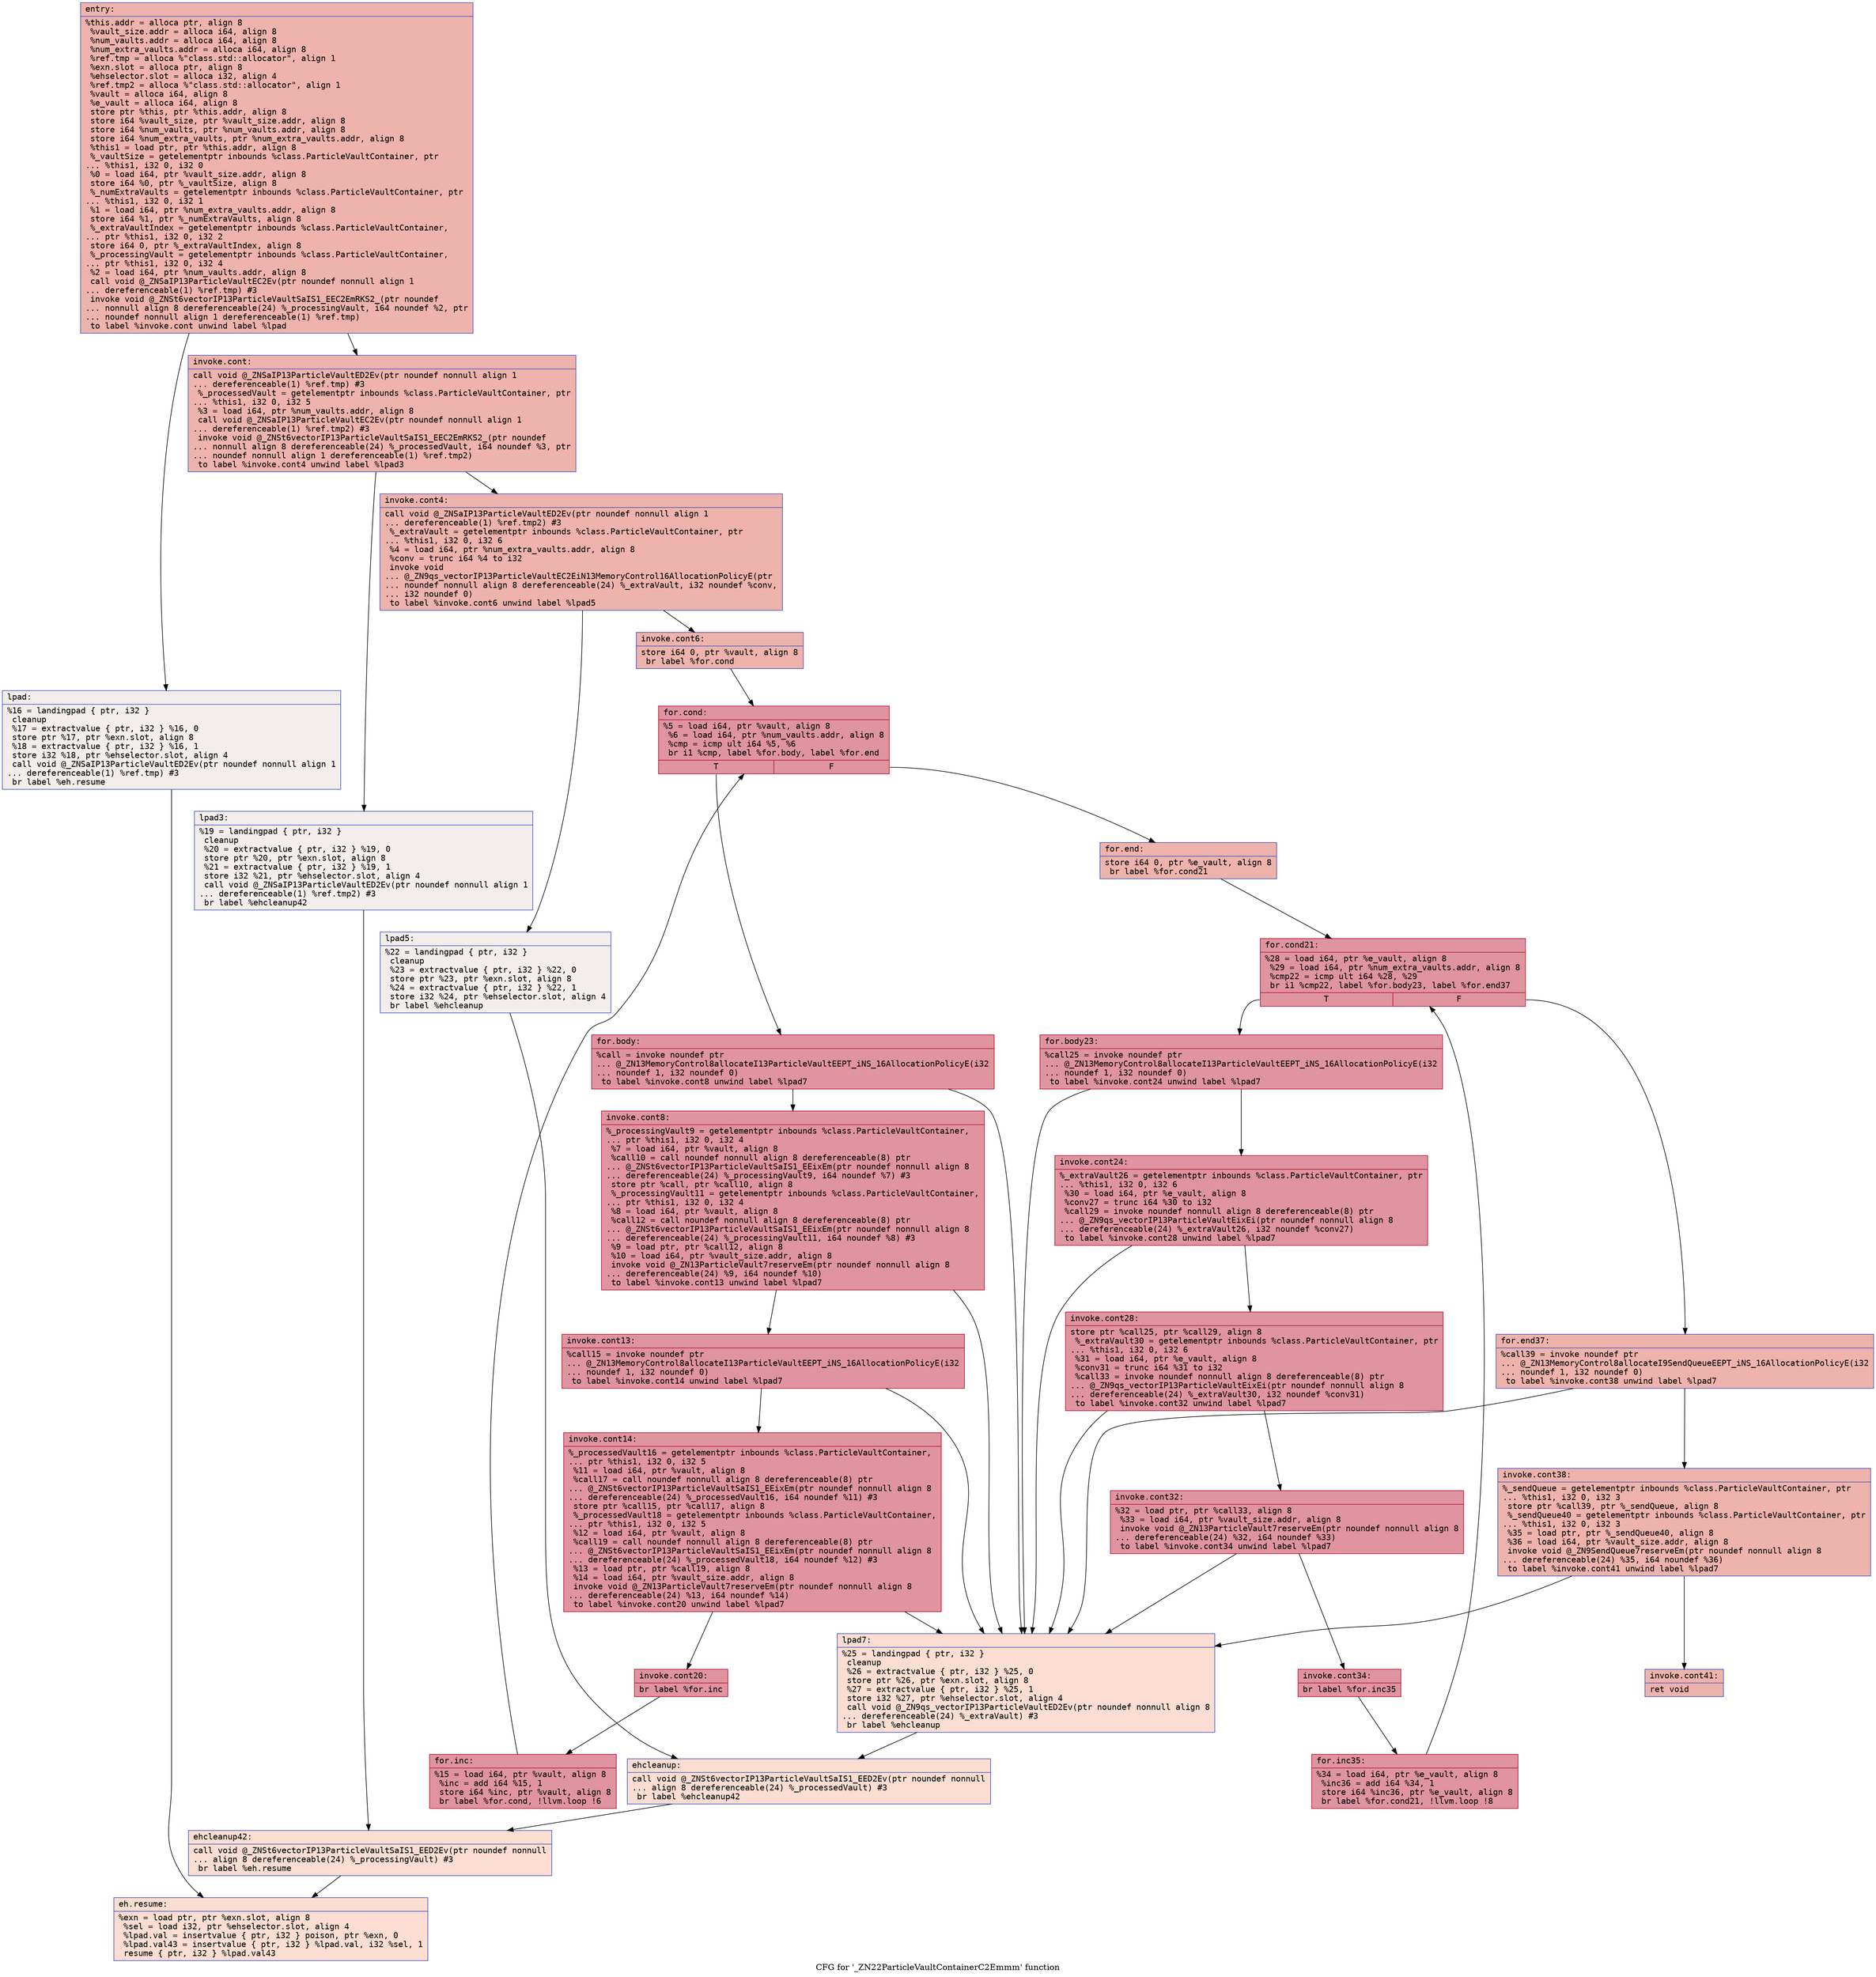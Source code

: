 digraph "CFG for '_ZN22ParticleVaultContainerC2Emmm' function" {
	label="CFG for '_ZN22ParticleVaultContainerC2Emmm' function";

	Node0x5590710d7650 [shape=record,color="#3d50c3ff", style=filled, fillcolor="#d6524470" fontname="Courier",label="{entry:\l|  %this.addr = alloca ptr, align 8\l  %vault_size.addr = alloca i64, align 8\l  %num_vaults.addr = alloca i64, align 8\l  %num_extra_vaults.addr = alloca i64, align 8\l  %ref.tmp = alloca %\"class.std::allocator\", align 1\l  %exn.slot = alloca ptr, align 8\l  %ehselector.slot = alloca i32, align 4\l  %ref.tmp2 = alloca %\"class.std::allocator\", align 1\l  %vault = alloca i64, align 8\l  %e_vault = alloca i64, align 8\l  store ptr %this, ptr %this.addr, align 8\l  store i64 %vault_size, ptr %vault_size.addr, align 8\l  store i64 %num_vaults, ptr %num_vaults.addr, align 8\l  store i64 %num_extra_vaults, ptr %num_extra_vaults.addr, align 8\l  %this1 = load ptr, ptr %this.addr, align 8\l  %_vaultSize = getelementptr inbounds %class.ParticleVaultContainer, ptr\l... %this1, i32 0, i32 0\l  %0 = load i64, ptr %vault_size.addr, align 8\l  store i64 %0, ptr %_vaultSize, align 8\l  %_numExtraVaults = getelementptr inbounds %class.ParticleVaultContainer, ptr\l... %this1, i32 0, i32 1\l  %1 = load i64, ptr %num_extra_vaults.addr, align 8\l  store i64 %1, ptr %_numExtraVaults, align 8\l  %_extraVaultIndex = getelementptr inbounds %class.ParticleVaultContainer,\l... ptr %this1, i32 0, i32 2\l  store i64 0, ptr %_extraVaultIndex, align 8\l  %_processingVault = getelementptr inbounds %class.ParticleVaultContainer,\l... ptr %this1, i32 0, i32 4\l  %2 = load i64, ptr %num_vaults.addr, align 8\l  call void @_ZNSaIP13ParticleVaultEC2Ev(ptr noundef nonnull align 1\l... dereferenceable(1) %ref.tmp) #3\l  invoke void @_ZNSt6vectorIP13ParticleVaultSaIS1_EEC2EmRKS2_(ptr noundef\l... nonnull align 8 dereferenceable(24) %_processingVault, i64 noundef %2, ptr\l... noundef nonnull align 1 dereferenceable(1) %ref.tmp)\l          to label %invoke.cont unwind label %lpad\l}"];
	Node0x5590710d7650 -> Node0x5590710d9370[tooltip="entry -> invoke.cont\nProbability 100.00%" ];
	Node0x5590710d7650 -> Node0x5590710d9420[tooltip="entry -> lpad\nProbability 0.00%" ];
	Node0x5590710d9370 [shape=record,color="#3d50c3ff", style=filled, fillcolor="#d6524470" fontname="Courier",label="{invoke.cont:\l|  call void @_ZNSaIP13ParticleVaultED2Ev(ptr noundef nonnull align 1\l... dereferenceable(1) %ref.tmp) #3\l  %_processedVault = getelementptr inbounds %class.ParticleVaultContainer, ptr\l... %this1, i32 0, i32 5\l  %3 = load i64, ptr %num_vaults.addr, align 8\l  call void @_ZNSaIP13ParticleVaultEC2Ev(ptr noundef nonnull align 1\l... dereferenceable(1) %ref.tmp2) #3\l  invoke void @_ZNSt6vectorIP13ParticleVaultSaIS1_EEC2EmRKS2_(ptr noundef\l... nonnull align 8 dereferenceable(24) %_processedVault, i64 noundef %3, ptr\l... noundef nonnull align 1 dereferenceable(1) %ref.tmp2)\l          to label %invoke.cont4 unwind label %lpad3\l}"];
	Node0x5590710d9370 -> Node0x5590710d9ad0[tooltip="invoke.cont -> invoke.cont4\nProbability 100.00%" ];
	Node0x5590710d9370 -> Node0x5590710d9b80[tooltip="invoke.cont -> lpad3\nProbability 0.00%" ];
	Node0x5590710d9ad0 [shape=record,color="#3d50c3ff", style=filled, fillcolor="#d6524470" fontname="Courier",label="{invoke.cont4:\l|  call void @_ZNSaIP13ParticleVaultED2Ev(ptr noundef nonnull align 1\l... dereferenceable(1) %ref.tmp2) #3\l  %_extraVault = getelementptr inbounds %class.ParticleVaultContainer, ptr\l... %this1, i32 0, i32 6\l  %4 = load i64, ptr %num_extra_vaults.addr, align 8\l  %conv = trunc i64 %4 to i32\l  invoke void\l... @_ZN9qs_vectorIP13ParticleVaultEC2EiN13MemoryControl16AllocationPolicyE(ptr\l... noundef nonnull align 8 dereferenceable(24) %_extraVault, i32 noundef %conv,\l... i32 noundef 0)\l          to label %invoke.cont6 unwind label %lpad5\l}"];
	Node0x5590710d9ad0 -> Node0x5590710da4c0[tooltip="invoke.cont4 -> invoke.cont6\nProbability 100.00%" ];
	Node0x5590710d9ad0 -> Node0x5590710da510[tooltip="invoke.cont4 -> lpad5\nProbability 0.00%" ];
	Node0x5590710da4c0 [shape=record,color="#3d50c3ff", style=filled, fillcolor="#d6524470" fontname="Courier",label="{invoke.cont6:\l|  store i64 0, ptr %vault, align 8\l  br label %for.cond\l}"];
	Node0x5590710da4c0 -> Node0x5590710da470[tooltip="invoke.cont6 -> for.cond\nProbability 100.00%" ];
	Node0x5590710da470 [shape=record,color="#b70d28ff", style=filled, fillcolor="#b70d2870" fontname="Courier",label="{for.cond:\l|  %5 = load i64, ptr %vault, align 8\l  %6 = load i64, ptr %num_vaults.addr, align 8\l  %cmp = icmp ult i64 %5, %6\l  br i1 %cmp, label %for.body, label %for.end\l|{<s0>T|<s1>F}}"];
	Node0x5590710da470:s0 -> Node0x5590710dab90[tooltip="for.cond -> for.body\nProbability 96.88%" ];
	Node0x5590710da470:s1 -> Node0x5590710db3f0[tooltip="for.cond -> for.end\nProbability 3.12%" ];
	Node0x5590710dab90 [shape=record,color="#b70d28ff", style=filled, fillcolor="#b70d2870" fontname="Courier",label="{for.body:\l|  %call = invoke noundef ptr\l... @_ZN13MemoryControl8allocateI13ParticleVaultEEPT_iNS_16AllocationPolicyE(i32\l... noundef 1, i32 noundef 0)\l          to label %invoke.cont8 unwind label %lpad7\l}"];
	Node0x5590710dab90 -> Node0x5590710db5a0[tooltip="for.body -> invoke.cont8\nProbability 100.00%" ];
	Node0x5590710dab90 -> Node0x5590710db620[tooltip="for.body -> lpad7\nProbability 0.00%" ];
	Node0x5590710db5a0 [shape=record,color="#b70d28ff", style=filled, fillcolor="#b70d2870" fontname="Courier",label="{invoke.cont8:\l|  %_processingVault9 = getelementptr inbounds %class.ParticleVaultContainer,\l... ptr %this1, i32 0, i32 4\l  %7 = load i64, ptr %vault, align 8\l  %call10 = call noundef nonnull align 8 dereferenceable(8) ptr\l... @_ZNSt6vectorIP13ParticleVaultSaIS1_EEixEm(ptr noundef nonnull align 8\l... dereferenceable(24) %_processingVault9, i64 noundef %7) #3\l  store ptr %call, ptr %call10, align 8\l  %_processingVault11 = getelementptr inbounds %class.ParticleVaultContainer,\l... ptr %this1, i32 0, i32 4\l  %8 = load i64, ptr %vault, align 8\l  %call12 = call noundef nonnull align 8 dereferenceable(8) ptr\l... @_ZNSt6vectorIP13ParticleVaultSaIS1_EEixEm(ptr noundef nonnull align 8\l... dereferenceable(24) %_processingVault11, i64 noundef %8) #3\l  %9 = load ptr, ptr %call12, align 8\l  %10 = load i64, ptr %vault_size.addr, align 8\l  invoke void @_ZN13ParticleVault7reserveEm(ptr noundef nonnull align 8\l... dereferenceable(24) %9, i64 noundef %10)\l          to label %invoke.cont13 unwind label %lpad7\l}"];
	Node0x5590710db5a0 -> Node0x5590710dc230[tooltip="invoke.cont8 -> invoke.cont13\nProbability 100.00%" ];
	Node0x5590710db5a0 -> Node0x5590710db620[tooltip="invoke.cont8 -> lpad7\nProbability 0.00%" ];
	Node0x5590710dc230 [shape=record,color="#b70d28ff", style=filled, fillcolor="#b70d2870" fontname="Courier",label="{invoke.cont13:\l|  %call15 = invoke noundef ptr\l... @_ZN13MemoryControl8allocateI13ParticleVaultEEPT_iNS_16AllocationPolicyE(i32\l... noundef 1, i32 noundef 0)\l          to label %invoke.cont14 unwind label %lpad7\l}"];
	Node0x5590710dc230 -> Node0x5590710dc5b0[tooltip="invoke.cont13 -> invoke.cont14\nProbability 100.00%" ];
	Node0x5590710dc230 -> Node0x5590710db620[tooltip="invoke.cont13 -> lpad7\nProbability 0.00%" ];
	Node0x5590710dc5b0 [shape=record,color="#b70d28ff", style=filled, fillcolor="#b70d2870" fontname="Courier",label="{invoke.cont14:\l|  %_processedVault16 = getelementptr inbounds %class.ParticleVaultContainer,\l... ptr %this1, i32 0, i32 5\l  %11 = load i64, ptr %vault, align 8\l  %call17 = call noundef nonnull align 8 dereferenceable(8) ptr\l... @_ZNSt6vectorIP13ParticleVaultSaIS1_EEixEm(ptr noundef nonnull align 8\l... dereferenceable(24) %_processedVault16, i64 noundef %11) #3\l  store ptr %call15, ptr %call17, align 8\l  %_processedVault18 = getelementptr inbounds %class.ParticleVaultContainer,\l... ptr %this1, i32 0, i32 5\l  %12 = load i64, ptr %vault, align 8\l  %call19 = call noundef nonnull align 8 dereferenceable(8) ptr\l... @_ZNSt6vectorIP13ParticleVaultSaIS1_EEixEm(ptr noundef nonnull align 8\l... dereferenceable(24) %_processedVault18, i64 noundef %12) #3\l  %13 = load ptr, ptr %call19, align 8\l  %14 = load i64, ptr %vault_size.addr, align 8\l  invoke void @_ZN13ParticleVault7reserveEm(ptr noundef nonnull align 8\l... dereferenceable(24) %13, i64 noundef %14)\l          to label %invoke.cont20 unwind label %lpad7\l}"];
	Node0x5590710dc5b0 -> Node0x5590710dcee0[tooltip="invoke.cont14 -> invoke.cont20\nProbability 100.00%" ];
	Node0x5590710dc5b0 -> Node0x5590710db620[tooltip="invoke.cont14 -> lpad7\nProbability 0.00%" ];
	Node0x5590710dcee0 [shape=record,color="#b70d28ff", style=filled, fillcolor="#b70d2870" fontname="Courier",label="{invoke.cont20:\l|  br label %for.inc\l}"];
	Node0x5590710dcee0 -> Node0x5590710dd0d0[tooltip="invoke.cont20 -> for.inc\nProbability 100.00%" ];
	Node0x5590710dd0d0 [shape=record,color="#b70d28ff", style=filled, fillcolor="#b70d2870" fontname="Courier",label="{for.inc:\l|  %15 = load i64, ptr %vault, align 8\l  %inc = add i64 %15, 1\l  store i64 %inc, ptr %vault, align 8\l  br label %for.cond, !llvm.loop !6\l}"];
	Node0x5590710dd0d0 -> Node0x5590710da470[tooltip="for.inc -> for.cond\nProbability 100.00%" ];
	Node0x5590710d9420 [shape=record,color="#3d50c3ff", style=filled, fillcolor="#e5d8d170" fontname="Courier",label="{lpad:\l|  %16 = landingpad \{ ptr, i32 \}\l          cleanup\l  %17 = extractvalue \{ ptr, i32 \} %16, 0\l  store ptr %17, ptr %exn.slot, align 8\l  %18 = extractvalue \{ ptr, i32 \} %16, 1\l  store i32 %18, ptr %ehselector.slot, align 4\l  call void @_ZNSaIP13ParticleVaultED2Ev(ptr noundef nonnull align 1\l... dereferenceable(1) %ref.tmp) #3\l  br label %eh.resume\l}"];
	Node0x5590710d9420 -> Node0x5590710de860[tooltip="lpad -> eh.resume\nProbability 100.00%" ];
	Node0x5590710d9b80 [shape=record,color="#3d50c3ff", style=filled, fillcolor="#e5d8d170" fontname="Courier",label="{lpad3:\l|  %19 = landingpad \{ ptr, i32 \}\l          cleanup\l  %20 = extractvalue \{ ptr, i32 \} %19, 0\l  store ptr %20, ptr %exn.slot, align 8\l  %21 = extractvalue \{ ptr, i32 \} %19, 1\l  store i32 %21, ptr %ehselector.slot, align 4\l  call void @_ZNSaIP13ParticleVaultED2Ev(ptr noundef nonnull align 1\l... dereferenceable(1) %ref.tmp2) #3\l  br label %ehcleanup42\l}"];
	Node0x5590710d9b80 -> Node0x5590710dece0[tooltip="lpad3 -> ehcleanup42\nProbability 100.00%" ];
	Node0x5590710da510 [shape=record,color="#3d50c3ff", style=filled, fillcolor="#e5d8d170" fontname="Courier",label="{lpad5:\l|  %22 = landingpad \{ ptr, i32 \}\l          cleanup\l  %23 = extractvalue \{ ptr, i32 \} %22, 0\l  store ptr %23, ptr %exn.slot, align 8\l  %24 = extractvalue \{ ptr, i32 \} %22, 1\l  store i32 %24, ptr %ehselector.slot, align 4\l  br label %ehcleanup\l}"];
	Node0x5590710da510 -> Node0x5590710df000[tooltip="lpad5 -> ehcleanup\nProbability 100.00%" ];
	Node0x5590710db620 [shape=record,color="#3d50c3ff", style=filled, fillcolor="#f7b39670" fontname="Courier",label="{lpad7:\l|  %25 = landingpad \{ ptr, i32 \}\l          cleanup\l  %26 = extractvalue \{ ptr, i32 \} %25, 0\l  store ptr %26, ptr %exn.slot, align 8\l  %27 = extractvalue \{ ptr, i32 \} %25, 1\l  store i32 %27, ptr %ehselector.slot, align 4\l  call void @_ZN9qs_vectorIP13ParticleVaultED2Ev(ptr noundef nonnull align 8\l... dereferenceable(24) %_extraVault) #3\l  br label %ehcleanup\l}"];
	Node0x5590710db620 -> Node0x5590710df000[tooltip="lpad7 -> ehcleanup\nProbability 100.00%" ];
	Node0x5590710db3f0 [shape=record,color="#3d50c3ff", style=filled, fillcolor="#d6524470" fontname="Courier",label="{for.end:\l|  store i64 0, ptr %e_vault, align 8\l  br label %for.cond21\l}"];
	Node0x5590710db3f0 -> Node0x5590710df720[tooltip="for.end -> for.cond21\nProbability 100.00%" ];
	Node0x5590710df720 [shape=record,color="#b70d28ff", style=filled, fillcolor="#b70d2870" fontname="Courier",label="{for.cond21:\l|  %28 = load i64, ptr %e_vault, align 8\l  %29 = load i64, ptr %num_extra_vaults.addr, align 8\l  %cmp22 = icmp ult i64 %28, %29\l  br i1 %cmp22, label %for.body23, label %for.end37\l|{<s0>T|<s1>F}}"];
	Node0x5590710df720:s0 -> Node0x5590710df9d0[tooltip="for.cond21 -> for.body23\nProbability 96.88%" ];
	Node0x5590710df720:s1 -> Node0x5590710dfa20[tooltip="for.cond21 -> for.end37\nProbability 3.12%" ];
	Node0x5590710df9d0 [shape=record,color="#b70d28ff", style=filled, fillcolor="#b70d2870" fontname="Courier",label="{for.body23:\l|  %call25 = invoke noundef ptr\l... @_ZN13MemoryControl8allocateI13ParticleVaultEEPT_iNS_16AllocationPolicyE(i32\l... noundef 1, i32 noundef 0)\l          to label %invoke.cont24 unwind label %lpad7\l}"];
	Node0x5590710df9d0 -> Node0x5590710dfbd0[tooltip="for.body23 -> invoke.cont24\nProbability 100.00%" ];
	Node0x5590710df9d0 -> Node0x5590710db620[tooltip="for.body23 -> lpad7\nProbability 0.00%" ];
	Node0x5590710dfbd0 [shape=record,color="#b70d28ff", style=filled, fillcolor="#b70d2870" fontname="Courier",label="{invoke.cont24:\l|  %_extraVault26 = getelementptr inbounds %class.ParticleVaultContainer, ptr\l... %this1, i32 0, i32 6\l  %30 = load i64, ptr %e_vault, align 8\l  %conv27 = trunc i64 %30 to i32\l  %call29 = invoke noundef nonnull align 8 dereferenceable(8) ptr\l... @_ZN9qs_vectorIP13ParticleVaultEixEi(ptr noundef nonnull align 8\l... dereferenceable(24) %_extraVault26, i32 noundef %conv27)\l          to label %invoke.cont28 unwind label %lpad7\l}"];
	Node0x5590710dfbd0 -> Node0x5590710dfb80[tooltip="invoke.cont24 -> invoke.cont28\nProbability 100.00%" ];
	Node0x5590710dfbd0 -> Node0x5590710db620[tooltip="invoke.cont24 -> lpad7\nProbability 0.00%" ];
	Node0x5590710dfb80 [shape=record,color="#b70d28ff", style=filled, fillcolor="#b70d2870" fontname="Courier",label="{invoke.cont28:\l|  store ptr %call25, ptr %call29, align 8\l  %_extraVault30 = getelementptr inbounds %class.ParticleVaultContainer, ptr\l... %this1, i32 0, i32 6\l  %31 = load i64, ptr %e_vault, align 8\l  %conv31 = trunc i64 %31 to i32\l  %call33 = invoke noundef nonnull align 8 dereferenceable(8) ptr\l... @_ZN9qs_vectorIP13ParticleVaultEixEi(ptr noundef nonnull align 8\l... dereferenceable(24) %_extraVault30, i32 noundef %conv31)\l          to label %invoke.cont32 unwind label %lpad7\l}"];
	Node0x5590710dfb80 -> Node0x5590710e0540[tooltip="invoke.cont28 -> invoke.cont32\nProbability 100.00%" ];
	Node0x5590710dfb80 -> Node0x5590710db620[tooltip="invoke.cont28 -> lpad7\nProbability 0.00%" ];
	Node0x5590710e0540 [shape=record,color="#b70d28ff", style=filled, fillcolor="#b70d2870" fontname="Courier",label="{invoke.cont32:\l|  %32 = load ptr, ptr %call33, align 8\l  %33 = load i64, ptr %vault_size.addr, align 8\l  invoke void @_ZN13ParticleVault7reserveEm(ptr noundef nonnull align 8\l... dereferenceable(24) %32, i64 noundef %33)\l          to label %invoke.cont34 unwind label %lpad7\l}"];
	Node0x5590710e0540 -> Node0x5590710e0880[tooltip="invoke.cont32 -> invoke.cont34\nProbability 100.00%" ];
	Node0x5590710e0540 -> Node0x5590710db620[tooltip="invoke.cont32 -> lpad7\nProbability 0.00%" ];
	Node0x5590710e0880 [shape=record,color="#b70d28ff", style=filled, fillcolor="#b70d2870" fontname="Courier",label="{invoke.cont34:\l|  br label %for.inc35\l}"];
	Node0x5590710e0880 -> Node0x5590710e0a70[tooltip="invoke.cont34 -> for.inc35\nProbability 100.00%" ];
	Node0x5590710e0a70 [shape=record,color="#b70d28ff", style=filled, fillcolor="#b70d2870" fontname="Courier",label="{for.inc35:\l|  %34 = load i64, ptr %e_vault, align 8\l  %inc36 = add i64 %34, 1\l  store i64 %inc36, ptr %e_vault, align 8\l  br label %for.cond21, !llvm.loop !8\l}"];
	Node0x5590710e0a70 -> Node0x5590710df720[tooltip="for.inc35 -> for.cond21\nProbability 100.00%" ];
	Node0x5590710dfa20 [shape=record,color="#3d50c3ff", style=filled, fillcolor="#d6524470" fontname="Courier",label="{for.end37:\l|  %call39 = invoke noundef ptr\l... @_ZN13MemoryControl8allocateI9SendQueueEEPT_iNS_16AllocationPolicyE(i32\l... noundef 1, i32 noundef 0)\l          to label %invoke.cont38 unwind label %lpad7\l}"];
	Node0x5590710dfa20 -> Node0x5590710e0ef0[tooltip="for.end37 -> invoke.cont38\nProbability 100.00%" ];
	Node0x5590710dfa20 -> Node0x5590710db620[tooltip="for.end37 -> lpad7\nProbability 0.00%" ];
	Node0x5590710e0ef0 [shape=record,color="#3d50c3ff", style=filled, fillcolor="#d6524470" fontname="Courier",label="{invoke.cont38:\l|  %_sendQueue = getelementptr inbounds %class.ParticleVaultContainer, ptr\l... %this1, i32 0, i32 3\l  store ptr %call39, ptr %_sendQueue, align 8\l  %_sendQueue40 = getelementptr inbounds %class.ParticleVaultContainer, ptr\l... %this1, i32 0, i32 3\l  %35 = load ptr, ptr %_sendQueue40, align 8\l  %36 = load i64, ptr %vault_size.addr, align 8\l  invoke void @_ZN9SendQueue7reserveEm(ptr noundef nonnull align 8\l... dereferenceable(24) %35, i64 noundef %36)\l          to label %invoke.cont41 unwind label %lpad7\l}"];
	Node0x5590710e0ef0 -> Node0x5590710e0ea0[tooltip="invoke.cont38 -> invoke.cont41\nProbability 100.00%" ];
	Node0x5590710e0ef0 -> Node0x5590710db620[tooltip="invoke.cont38 -> lpad7\nProbability 0.00%" ];
	Node0x5590710e0ea0 [shape=record,color="#3d50c3ff", style=filled, fillcolor="#d6524470" fontname="Courier",label="{invoke.cont41:\l|  ret void\l}"];
	Node0x5590710df000 [shape=record,color="#3d50c3ff", style=filled, fillcolor="#f7b39670" fontname="Courier",label="{ehcleanup:\l|  call void @_ZNSt6vectorIP13ParticleVaultSaIS1_EED2Ev(ptr noundef nonnull\l... align 8 dereferenceable(24) %_processedVault) #3\l  br label %ehcleanup42\l}"];
	Node0x5590710df000 -> Node0x5590710dece0[tooltip="ehcleanup -> ehcleanup42\nProbability 100.00%" ];
	Node0x5590710dece0 [shape=record,color="#3d50c3ff", style=filled, fillcolor="#f7b39670" fontname="Courier",label="{ehcleanup42:\l|  call void @_ZNSt6vectorIP13ParticleVaultSaIS1_EED2Ev(ptr noundef nonnull\l... align 8 dereferenceable(24) %_processingVault) #3\l  br label %eh.resume\l}"];
	Node0x5590710dece0 -> Node0x5590710de860[tooltip="ehcleanup42 -> eh.resume\nProbability 100.00%" ];
	Node0x5590710de860 [shape=record,color="#3d50c3ff", style=filled, fillcolor="#f7b39670" fontname="Courier",label="{eh.resume:\l|  %exn = load ptr, ptr %exn.slot, align 8\l  %sel = load i32, ptr %ehselector.slot, align 4\l  %lpad.val = insertvalue \{ ptr, i32 \} poison, ptr %exn, 0\l  %lpad.val43 = insertvalue \{ ptr, i32 \} %lpad.val, i32 %sel, 1\l  resume \{ ptr, i32 \} %lpad.val43\l}"];
}
